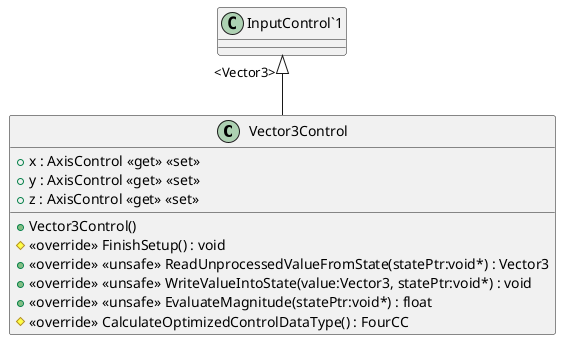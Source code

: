 @startuml
class Vector3Control {
    + x : AxisControl <<get>> <<set>>
    + y : AxisControl <<get>> <<set>>
    + z : AxisControl <<get>> <<set>>
    + Vector3Control()
    # <<override>> FinishSetup() : void
    + <<override>> <<unsafe>> ReadUnprocessedValueFromState(statePtr:void*) : Vector3
    + <<override>> <<unsafe>> WriteValueIntoState(value:Vector3, statePtr:void*) : void
    + <<override>> <<unsafe>> EvaluateMagnitude(statePtr:void*) : float
    # <<override>> CalculateOptimizedControlDataType() : FourCC
}
"InputControl`1" "<Vector3>" <|-- Vector3Control
@enduml

